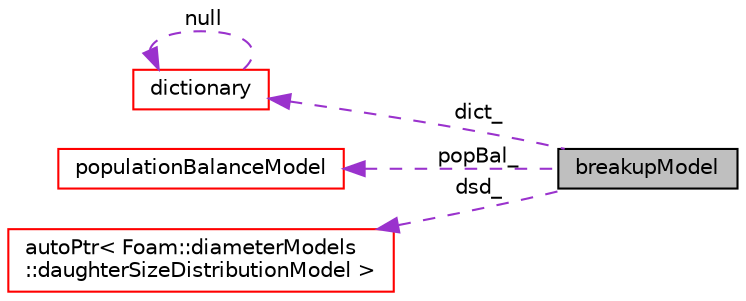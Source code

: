 digraph "breakupModel"
{
  bgcolor="transparent";
  edge [fontname="Helvetica",fontsize="10",labelfontname="Helvetica",labelfontsize="10"];
  node [fontname="Helvetica",fontsize="10",shape=record];
  rankdir="LR";
  Node1 [label="breakupModel",height=0.2,width=0.4,color="black", fillcolor="grey75", style="filled" fontcolor="black"];
  Node2 -> Node1 [dir="back",color="darkorchid3",fontsize="10",style="dashed",label=" dict_" ,fontname="Helvetica"];
  Node2 [label="dictionary",height=0.2,width=0.4,color="red",URL="$classFoam_1_1dictionary.html",tooltip="A list of keyword definitions, which are a keyword followed by a number of values (eg..."];
  Node2 -> Node2 [dir="back",color="darkorchid3",fontsize="10",style="dashed",label=" null" ,fontname="Helvetica"];
  Node3 -> Node1 [dir="back",color="darkorchid3",fontsize="10",style="dashed",label=" popBal_" ,fontname="Helvetica"];
  Node3 [label="populationBalanceModel",height=0.2,width=0.4,color="red",URL="$classFoam_1_1diameterModels_1_1populationBalanceModel.html",tooltip="Class that solves the univariate population balance equation by means of a class method (also called ..."];
  Node4 -> Node1 [dir="back",color="darkorchid3",fontsize="10",style="dashed",label=" dsd_" ,fontname="Helvetica"];
  Node4 [label="autoPtr\< Foam::diameterModels\l::daughterSizeDistributionModel \>",height=0.2,width=0.4,color="red",URL="$classFoam_1_1autoPtr.html"];
}
